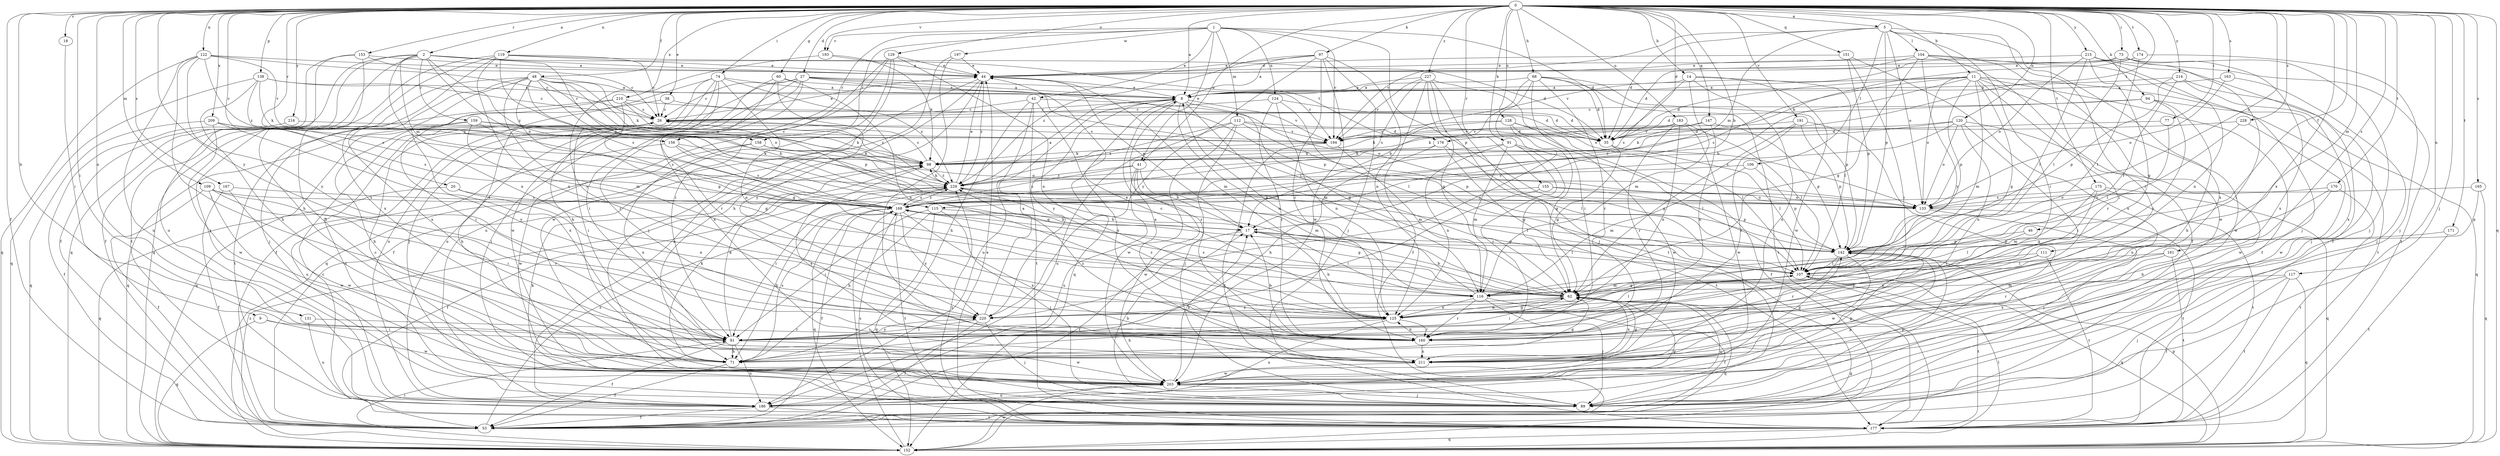 strict digraph  {
0;
1;
2;
5;
8;
9;
11;
14;
17;
18;
20;
26;
27;
35;
38;
41;
42;
44;
46;
48;
53;
60;
62;
68;
71;
73;
74;
77;
81;
89;
91;
94;
97;
98;
104;
106;
107;
109;
111;
112;
115;
116;
117;
119;
120;
122;
124;
125;
128;
129;
131;
133;
138;
142;
147;
151;
152;
153;
155;
156;
158;
159;
160;
161;
163;
165;
167;
168;
170;
171;
174;
175;
176;
177;
183;
186;
191;
193;
194;
197;
203;
209;
210;
211;
214;
215;
216;
220;
227;
228;
229;
0 -> 2  [label=a];
0 -> 5  [label=a];
0 -> 8  [label=a];
0 -> 9  [label=b];
0 -> 11  [label=b];
0 -> 14  [label=b];
0 -> 17  [label=b];
0 -> 18  [label=c];
0 -> 20  [label=c];
0 -> 27  [label=d];
0 -> 35  [label=d];
0 -> 38  [label=e];
0 -> 41  [label=e];
0 -> 46  [label=f];
0 -> 48  [label=f];
0 -> 53  [label=f];
0 -> 60  [label=g];
0 -> 68  [label=h];
0 -> 73  [label=i];
0 -> 74  [label=i];
0 -> 77  [label=i];
0 -> 81  [label=i];
0 -> 89  [label=j];
0 -> 91  [label=k];
0 -> 94  [label=k];
0 -> 97  [label=k];
0 -> 109  [label=m];
0 -> 111  [label=m];
0 -> 117  [label=n];
0 -> 119  [label=n];
0 -> 120  [label=n];
0 -> 122  [label=n];
0 -> 128  [label=o];
0 -> 129  [label=o];
0 -> 131  [label=o];
0 -> 133  [label=o];
0 -> 138  [label=p];
0 -> 147  [label=q];
0 -> 151  [label=q];
0 -> 152  [label=q];
0 -> 153  [label=r];
0 -> 155  [label=r];
0 -> 156  [label=r];
0 -> 161  [label=s];
0 -> 163  [label=s];
0 -> 165  [label=s];
0 -> 167  [label=s];
0 -> 170  [label=t];
0 -> 171  [label=t];
0 -> 174  [label=t];
0 -> 175  [label=t];
0 -> 176  [label=t];
0 -> 183  [label=u];
0 -> 191  [label=v];
0 -> 193  [label=v];
0 -> 209  [label=x];
0 -> 210  [label=x];
0 -> 211  [label=x];
0 -> 214  [label=y];
0 -> 215  [label=y];
0 -> 216  [label=y];
0 -> 220  [label=y];
0 -> 227  [label=z];
0 -> 228  [label=z];
1 -> 35  [label=d];
1 -> 41  [label=e];
1 -> 42  [label=e];
1 -> 112  [label=m];
1 -> 124  [label=n];
1 -> 142  [label=p];
1 -> 156  [label=r];
1 -> 158  [label=r];
1 -> 193  [label=v];
1 -> 194  [label=v];
1 -> 197  [label=w];
2 -> 44  [label=e];
2 -> 53  [label=f];
2 -> 115  [label=m];
2 -> 125  [label=n];
2 -> 133  [label=o];
2 -> 152  [label=q];
2 -> 158  [label=r];
2 -> 159  [label=r];
2 -> 176  [label=t];
2 -> 177  [label=t];
2 -> 229  [label=z];
5 -> 35  [label=d];
5 -> 81  [label=i];
5 -> 104  [label=l];
5 -> 106  [label=l];
5 -> 115  [label=m];
5 -> 133  [label=o];
5 -> 142  [label=p];
5 -> 160  [label=r];
5 -> 194  [label=v];
5 -> 211  [label=x];
8 -> 26  [label=c];
8 -> 62  [label=g];
8 -> 116  [label=m];
8 -> 125  [label=n];
8 -> 152  [label=q];
8 -> 160  [label=r];
8 -> 194  [label=v];
8 -> 220  [label=y];
9 -> 81  [label=i];
9 -> 152  [label=q];
9 -> 203  [label=w];
11 -> 8  [label=a];
11 -> 17  [label=b];
11 -> 35  [label=d];
11 -> 53  [label=f];
11 -> 62  [label=g];
11 -> 116  [label=m];
11 -> 133  [label=o];
11 -> 142  [label=p];
11 -> 160  [label=r];
11 -> 168  [label=s];
11 -> 177  [label=t];
11 -> 203  [label=w];
14 -> 8  [label=a];
14 -> 107  [label=l];
14 -> 116  [label=m];
14 -> 168  [label=s];
14 -> 203  [label=w];
14 -> 211  [label=x];
17 -> 44  [label=e];
17 -> 53  [label=f];
17 -> 107  [label=l];
17 -> 142  [label=p];
18 -> 81  [label=i];
20 -> 125  [label=n];
20 -> 152  [label=q];
20 -> 168  [label=s];
26 -> 44  [label=e];
26 -> 71  [label=h];
26 -> 81  [label=i];
26 -> 152  [label=q];
26 -> 194  [label=v];
27 -> 8  [label=a];
27 -> 26  [label=c];
27 -> 81  [label=i];
27 -> 89  [label=j];
27 -> 107  [label=l];
27 -> 142  [label=p];
27 -> 186  [label=u];
27 -> 194  [label=v];
27 -> 211  [label=x];
35 -> 62  [label=g];
35 -> 107  [label=l];
38 -> 26  [label=c];
38 -> 35  [label=d];
38 -> 81  [label=i];
41 -> 17  [label=b];
41 -> 116  [label=m];
41 -> 168  [label=s];
41 -> 186  [label=u];
41 -> 203  [label=w];
41 -> 229  [label=z];
42 -> 26  [label=c];
42 -> 71  [label=h];
42 -> 133  [label=o];
42 -> 177  [label=t];
42 -> 186  [label=u];
42 -> 211  [label=x];
44 -> 8  [label=a];
44 -> 53  [label=f];
44 -> 116  [label=m];
44 -> 152  [label=q];
44 -> 186  [label=u];
44 -> 229  [label=z];
46 -> 107  [label=l];
46 -> 142  [label=p];
48 -> 8  [label=a];
48 -> 17  [label=b];
48 -> 62  [label=g];
48 -> 71  [label=h];
48 -> 89  [label=j];
48 -> 98  [label=k];
48 -> 116  [label=m];
48 -> 133  [label=o];
48 -> 142  [label=p];
48 -> 168  [label=s];
48 -> 211  [label=x];
48 -> 229  [label=z];
53 -> 229  [label=z];
60 -> 8  [label=a];
60 -> 125  [label=n];
60 -> 160  [label=r];
60 -> 203  [label=w];
60 -> 220  [label=y];
62 -> 17  [label=b];
62 -> 26  [label=c];
62 -> 81  [label=i];
62 -> 125  [label=n];
62 -> 152  [label=q];
62 -> 186  [label=u];
62 -> 211  [label=x];
62 -> 220  [label=y];
68 -> 8  [label=a];
68 -> 17  [label=b];
68 -> 35  [label=d];
68 -> 81  [label=i];
68 -> 142  [label=p];
68 -> 160  [label=r];
68 -> 177  [label=t];
68 -> 220  [label=y];
71 -> 53  [label=f];
71 -> 62  [label=g];
71 -> 98  [label=k];
71 -> 168  [label=s];
73 -> 44  [label=e];
73 -> 81  [label=i];
73 -> 89  [label=j];
73 -> 107  [label=l];
73 -> 194  [label=v];
73 -> 211  [label=x];
74 -> 8  [label=a];
74 -> 53  [label=f];
74 -> 71  [label=h];
74 -> 89  [label=j];
74 -> 125  [label=n];
74 -> 160  [label=r];
74 -> 186  [label=u];
74 -> 229  [label=z];
77 -> 35  [label=d];
77 -> 107  [label=l];
81 -> 53  [label=f];
81 -> 71  [label=h];
81 -> 98  [label=k];
81 -> 186  [label=u];
81 -> 203  [label=w];
81 -> 220  [label=y];
89 -> 17  [label=b];
89 -> 26  [label=c];
89 -> 98  [label=k];
89 -> 142  [label=p];
91 -> 62  [label=g];
91 -> 98  [label=k];
91 -> 107  [label=l];
91 -> 116  [label=m];
91 -> 125  [label=n];
91 -> 160  [label=r];
94 -> 26  [label=c];
94 -> 35  [label=d];
94 -> 71  [label=h];
94 -> 125  [label=n];
94 -> 152  [label=q];
97 -> 8  [label=a];
97 -> 44  [label=e];
97 -> 89  [label=j];
97 -> 125  [label=n];
97 -> 160  [label=r];
97 -> 203  [label=w];
97 -> 220  [label=y];
97 -> 229  [label=z];
98 -> 26  [label=c];
98 -> 211  [label=x];
98 -> 229  [label=z];
104 -> 35  [label=d];
104 -> 44  [label=e];
104 -> 53  [label=f];
104 -> 62  [label=g];
104 -> 89  [label=j];
104 -> 203  [label=w];
104 -> 220  [label=y];
106 -> 116  [label=m];
106 -> 142  [label=p];
106 -> 229  [label=z];
107 -> 62  [label=g];
107 -> 116  [label=m];
107 -> 152  [label=q];
107 -> 177  [label=t];
109 -> 53  [label=f];
109 -> 81  [label=i];
109 -> 160  [label=r];
109 -> 168  [label=s];
109 -> 203  [label=w];
111 -> 107  [label=l];
111 -> 125  [label=n];
111 -> 177  [label=t];
111 -> 220  [label=y];
112 -> 35  [label=d];
112 -> 89  [label=j];
112 -> 142  [label=p];
112 -> 186  [label=u];
112 -> 194  [label=v];
112 -> 203  [label=w];
112 -> 229  [label=z];
115 -> 17  [label=b];
115 -> 71  [label=h];
115 -> 81  [label=i];
115 -> 89  [label=j];
115 -> 152  [label=q];
116 -> 8  [label=a];
116 -> 53  [label=f];
116 -> 89  [label=j];
116 -> 125  [label=n];
116 -> 160  [label=r];
116 -> 168  [label=s];
117 -> 53  [label=f];
117 -> 89  [label=j];
117 -> 116  [label=m];
117 -> 152  [label=q];
117 -> 177  [label=t];
119 -> 26  [label=c];
119 -> 35  [label=d];
119 -> 44  [label=e];
119 -> 71  [label=h];
119 -> 125  [label=n];
119 -> 133  [label=o];
119 -> 152  [label=q];
119 -> 211  [label=x];
120 -> 35  [label=d];
120 -> 81  [label=i];
120 -> 125  [label=n];
120 -> 133  [label=o];
120 -> 168  [label=s];
120 -> 203  [label=w];
120 -> 229  [label=z];
122 -> 26  [label=c];
122 -> 44  [label=e];
122 -> 81  [label=i];
122 -> 152  [label=q];
122 -> 186  [label=u];
122 -> 194  [label=v];
122 -> 220  [label=y];
122 -> 229  [label=z];
124 -> 26  [label=c];
124 -> 35  [label=d];
124 -> 107  [label=l];
124 -> 125  [label=n];
124 -> 160  [label=r];
125 -> 17  [label=b];
125 -> 44  [label=e];
125 -> 62  [label=g];
125 -> 71  [label=h];
125 -> 107  [label=l];
125 -> 160  [label=r];
125 -> 186  [label=u];
125 -> 229  [label=z];
128 -> 53  [label=f];
128 -> 62  [label=g];
128 -> 98  [label=k];
128 -> 107  [label=l];
128 -> 194  [label=v];
128 -> 203  [label=w];
129 -> 44  [label=e];
129 -> 81  [label=i];
129 -> 89  [label=j];
129 -> 125  [label=n];
129 -> 186  [label=u];
129 -> 203  [label=w];
131 -> 160  [label=r];
131 -> 186  [label=u];
133 -> 89  [label=j];
133 -> 177  [label=t];
138 -> 8  [label=a];
138 -> 26  [label=c];
138 -> 71  [label=h];
138 -> 98  [label=k];
138 -> 152  [label=q];
138 -> 168  [label=s];
142 -> 107  [label=l];
142 -> 160  [label=r];
142 -> 168  [label=s];
142 -> 203  [label=w];
147 -> 98  [label=k];
147 -> 125  [label=n];
147 -> 142  [label=p];
147 -> 194  [label=v];
151 -> 44  [label=e];
151 -> 81  [label=i];
151 -> 142  [label=p];
151 -> 211  [label=x];
152 -> 62  [label=g];
152 -> 81  [label=i];
152 -> 107  [label=l];
152 -> 142  [label=p];
152 -> 168  [label=s];
152 -> 203  [label=w];
152 -> 229  [label=z];
153 -> 26  [label=c];
153 -> 44  [label=e];
153 -> 53  [label=f];
153 -> 89  [label=j];
153 -> 186  [label=u];
155 -> 81  [label=i];
155 -> 133  [label=o];
155 -> 142  [label=p];
155 -> 168  [label=s];
156 -> 62  [label=g];
156 -> 98  [label=k];
156 -> 168  [label=s];
156 -> 186  [label=u];
158 -> 98  [label=k];
158 -> 133  [label=o];
158 -> 203  [label=w];
158 -> 211  [label=x];
159 -> 62  [label=g];
159 -> 71  [label=h];
159 -> 98  [label=k];
159 -> 152  [label=q];
159 -> 168  [label=s];
159 -> 194  [label=v];
160 -> 8  [label=a];
160 -> 17  [label=b];
160 -> 125  [label=n];
160 -> 211  [label=x];
160 -> 229  [label=z];
161 -> 107  [label=l];
161 -> 160  [label=r];
161 -> 177  [label=t];
161 -> 211  [label=x];
163 -> 8  [label=a];
163 -> 89  [label=j];
163 -> 133  [label=o];
165 -> 133  [label=o];
165 -> 142  [label=p];
165 -> 152  [label=q];
167 -> 53  [label=f];
167 -> 168  [label=s];
167 -> 203  [label=w];
168 -> 17  [label=b];
168 -> 53  [label=f];
168 -> 62  [label=g];
168 -> 71  [label=h];
168 -> 152  [label=q];
168 -> 177  [label=t];
168 -> 211  [label=x];
168 -> 220  [label=y];
168 -> 229  [label=z];
170 -> 71  [label=h];
170 -> 125  [label=n];
170 -> 133  [label=o];
170 -> 177  [label=t];
171 -> 142  [label=p];
171 -> 177  [label=t];
174 -> 44  [label=e];
174 -> 89  [label=j];
174 -> 98  [label=k];
174 -> 107  [label=l];
175 -> 62  [label=g];
175 -> 116  [label=m];
175 -> 152  [label=q];
175 -> 168  [label=s];
175 -> 177  [label=t];
176 -> 71  [label=h];
176 -> 98  [label=k];
176 -> 107  [label=l];
176 -> 177  [label=t];
177 -> 26  [label=c];
177 -> 44  [label=e];
177 -> 152  [label=q];
177 -> 168  [label=s];
177 -> 229  [label=z];
183 -> 98  [label=k];
183 -> 107  [label=l];
183 -> 125  [label=n];
183 -> 160  [label=r];
183 -> 194  [label=v];
183 -> 203  [label=w];
186 -> 53  [label=f];
186 -> 62  [label=g];
186 -> 142  [label=p];
186 -> 177  [label=t];
191 -> 62  [label=g];
191 -> 89  [label=j];
191 -> 142  [label=p];
191 -> 160  [label=r];
191 -> 194  [label=v];
193 -> 44  [label=e];
193 -> 98  [label=k];
193 -> 220  [label=y];
194 -> 98  [label=k];
194 -> 116  [label=m];
194 -> 177  [label=t];
197 -> 44  [label=e];
197 -> 71  [label=h];
197 -> 211  [label=x];
203 -> 17  [label=b];
203 -> 26  [label=c];
203 -> 89  [label=j];
203 -> 142  [label=p];
203 -> 186  [label=u];
209 -> 152  [label=q];
209 -> 168  [label=s];
209 -> 194  [label=v];
209 -> 203  [label=w];
209 -> 220  [label=y];
210 -> 26  [label=c];
210 -> 35  [label=d];
210 -> 62  [label=g];
210 -> 177  [label=t];
210 -> 211  [label=x];
210 -> 229  [label=z];
211 -> 62  [label=g];
211 -> 142  [label=p];
211 -> 203  [label=w];
214 -> 8  [label=a];
214 -> 89  [label=j];
214 -> 107  [label=l];
214 -> 142  [label=p];
214 -> 211  [label=x];
215 -> 44  [label=e];
215 -> 53  [label=f];
215 -> 62  [label=g];
215 -> 107  [label=l];
215 -> 125  [label=n];
215 -> 133  [label=o];
215 -> 177  [label=t];
216 -> 35  [label=d];
216 -> 53  [label=f];
220 -> 8  [label=a];
220 -> 53  [label=f];
220 -> 81  [label=i];
220 -> 89  [label=j];
227 -> 8  [label=a];
227 -> 53  [label=f];
227 -> 62  [label=g];
227 -> 89  [label=j];
227 -> 133  [label=o];
227 -> 168  [label=s];
227 -> 177  [label=t];
227 -> 194  [label=v];
228 -> 107  [label=l];
228 -> 194  [label=v];
228 -> 203  [label=w];
229 -> 8  [label=a];
229 -> 44  [label=e];
229 -> 53  [label=f];
229 -> 81  [label=i];
229 -> 98  [label=k];
229 -> 107  [label=l];
229 -> 133  [label=o];
229 -> 168  [label=s];
}
